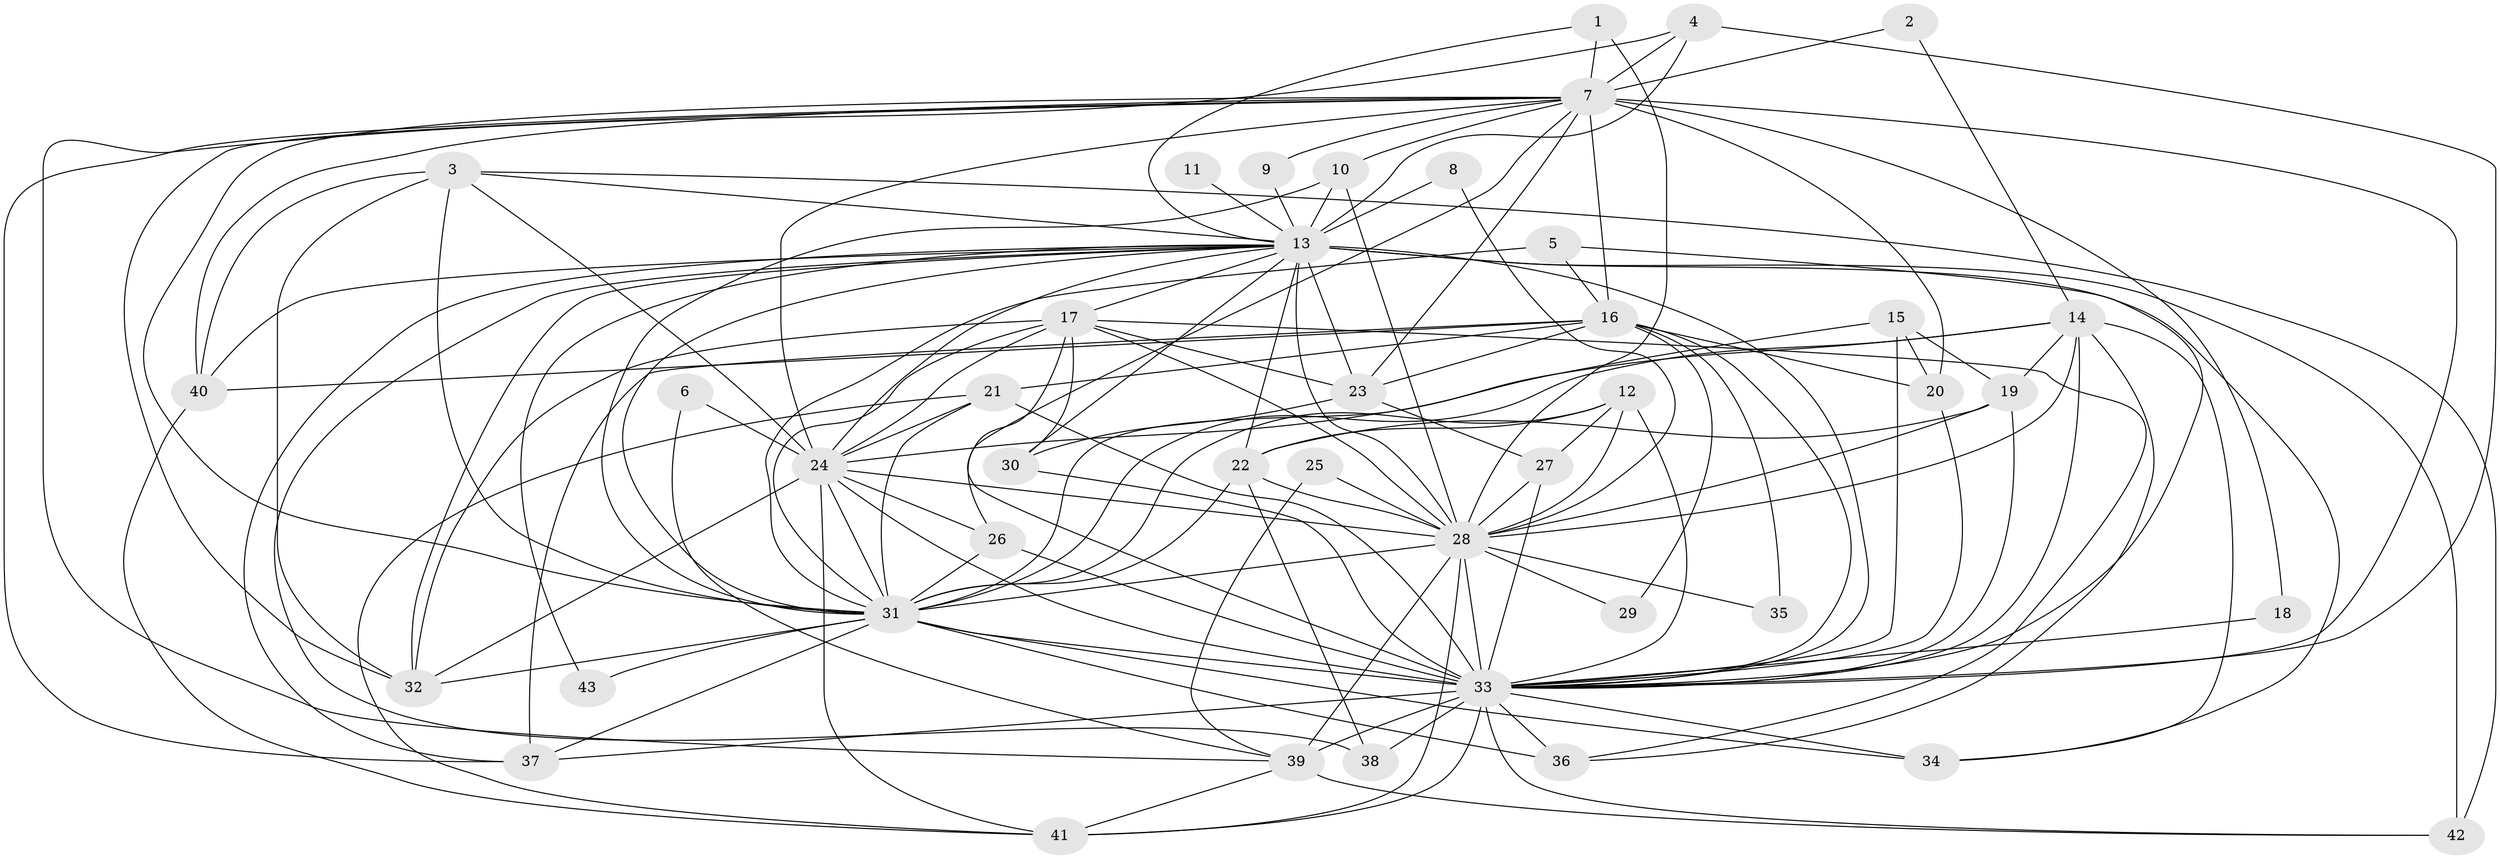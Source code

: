// original degree distribution, {37: 0.006993006993006993, 21: 0.006993006993006993, 19: 0.006993006993006993, 16: 0.013986013986013986, 18: 0.013986013986013986, 35: 0.006993006993006993, 20: 0.006993006993006993, 22: 0.006993006993006993, 28: 0.006993006993006993, 4: 0.09090909090909091, 3: 0.16783216783216784, 2: 0.5804195804195804, 8: 0.013986013986013986, 5: 0.027972027972027972, 9: 0.006993006993006993, 13: 0.006993006993006993, 6: 0.027972027972027972}
// Generated by graph-tools (version 1.1) at 2025/36/03/04/25 23:36:37]
// undirected, 43 vertices, 136 edges
graph export_dot {
  node [color=gray90,style=filled];
  1;
  2;
  3;
  4;
  5;
  6;
  7;
  8;
  9;
  10;
  11;
  12;
  13;
  14;
  15;
  16;
  17;
  18;
  19;
  20;
  21;
  22;
  23;
  24;
  25;
  26;
  27;
  28;
  29;
  30;
  31;
  32;
  33;
  34;
  35;
  36;
  37;
  38;
  39;
  40;
  41;
  42;
  43;
  1 -- 7 [weight=1.0];
  1 -- 13 [weight=1.0];
  1 -- 28 [weight=2.0];
  2 -- 7 [weight=1.0];
  2 -- 14 [weight=1.0];
  3 -- 13 [weight=1.0];
  3 -- 24 [weight=1.0];
  3 -- 31 [weight=1.0];
  3 -- 32 [weight=1.0];
  3 -- 40 [weight=1.0];
  3 -- 42 [weight=1.0];
  4 -- 7 [weight=1.0];
  4 -- 13 [weight=1.0];
  4 -- 33 [weight=1.0];
  4 -- 39 [weight=1.0];
  5 -- 16 [weight=1.0];
  5 -- 31 [weight=1.0];
  5 -- 33 [weight=1.0];
  6 -- 24 [weight=1.0];
  6 -- 39 [weight=1.0];
  7 -- 9 [weight=1.0];
  7 -- 10 [weight=1.0];
  7 -- 16 [weight=3.0];
  7 -- 18 [weight=1.0];
  7 -- 20 [weight=1.0];
  7 -- 23 [weight=1.0];
  7 -- 24 [weight=1.0];
  7 -- 26 [weight=1.0];
  7 -- 31 [weight=1.0];
  7 -- 32 [weight=1.0];
  7 -- 33 [weight=2.0];
  7 -- 37 [weight=1.0];
  7 -- 40 [weight=1.0];
  8 -- 13 [weight=1.0];
  8 -- 28 [weight=1.0];
  9 -- 13 [weight=1.0];
  10 -- 13 [weight=2.0];
  10 -- 28 [weight=1.0];
  10 -- 31 [weight=1.0];
  11 -- 13 [weight=1.0];
  12 -- 22 [weight=1.0];
  12 -- 27 [weight=2.0];
  12 -- 28 [weight=2.0];
  12 -- 31 [weight=1.0];
  12 -- 33 [weight=2.0];
  13 -- 17 [weight=1.0];
  13 -- 22 [weight=1.0];
  13 -- 23 [weight=2.0];
  13 -- 24 [weight=1.0];
  13 -- 28 [weight=5.0];
  13 -- 30 [weight=1.0];
  13 -- 31 [weight=3.0];
  13 -- 32 [weight=1.0];
  13 -- 33 [weight=3.0];
  13 -- 34 [weight=1.0];
  13 -- 37 [weight=1.0];
  13 -- 38 [weight=1.0];
  13 -- 40 [weight=1.0];
  13 -- 42 [weight=3.0];
  13 -- 43 [weight=1.0];
  14 -- 19 [weight=1.0];
  14 -- 24 [weight=1.0];
  14 -- 28 [weight=1.0];
  14 -- 31 [weight=1.0];
  14 -- 33 [weight=1.0];
  14 -- 34 [weight=1.0];
  14 -- 36 [weight=1.0];
  15 -- 19 [weight=1.0];
  15 -- 20 [weight=1.0];
  15 -- 31 [weight=1.0];
  15 -- 33 [weight=1.0];
  16 -- 20 [weight=1.0];
  16 -- 21 [weight=1.0];
  16 -- 23 [weight=1.0];
  16 -- 29 [weight=1.0];
  16 -- 33 [weight=2.0];
  16 -- 35 [weight=1.0];
  16 -- 37 [weight=1.0];
  16 -- 40 [weight=1.0];
  17 -- 23 [weight=1.0];
  17 -- 24 [weight=1.0];
  17 -- 28 [weight=4.0];
  17 -- 30 [weight=1.0];
  17 -- 31 [weight=3.0];
  17 -- 32 [weight=2.0];
  17 -- 33 [weight=2.0];
  17 -- 36 [weight=1.0];
  18 -- 33 [weight=2.0];
  19 -- 22 [weight=1.0];
  19 -- 28 [weight=2.0];
  19 -- 33 [weight=3.0];
  20 -- 33 [weight=1.0];
  21 -- 24 [weight=1.0];
  21 -- 31 [weight=2.0];
  21 -- 33 [weight=1.0];
  21 -- 41 [weight=1.0];
  22 -- 28 [weight=1.0];
  22 -- 31 [weight=1.0];
  22 -- 38 [weight=1.0];
  23 -- 27 [weight=1.0];
  23 -- 30 [weight=1.0];
  24 -- 26 [weight=1.0];
  24 -- 28 [weight=3.0];
  24 -- 31 [weight=3.0];
  24 -- 32 [weight=1.0];
  24 -- 33 [weight=4.0];
  24 -- 41 [weight=1.0];
  25 -- 28 [weight=1.0];
  25 -- 39 [weight=1.0];
  26 -- 31 [weight=1.0];
  26 -- 33 [weight=1.0];
  27 -- 28 [weight=1.0];
  27 -- 33 [weight=2.0];
  28 -- 29 [weight=1.0];
  28 -- 31 [weight=6.0];
  28 -- 33 [weight=9.0];
  28 -- 35 [weight=1.0];
  28 -- 39 [weight=1.0];
  28 -- 41 [weight=1.0];
  30 -- 33 [weight=2.0];
  31 -- 32 [weight=1.0];
  31 -- 33 [weight=7.0];
  31 -- 34 [weight=1.0];
  31 -- 36 [weight=2.0];
  31 -- 37 [weight=1.0];
  31 -- 43 [weight=1.0];
  33 -- 34 [weight=1.0];
  33 -- 36 [weight=1.0];
  33 -- 37 [weight=1.0];
  33 -- 38 [weight=2.0];
  33 -- 39 [weight=4.0];
  33 -- 41 [weight=1.0];
  33 -- 42 [weight=2.0];
  39 -- 41 [weight=1.0];
  39 -- 42 [weight=1.0];
  40 -- 41 [weight=1.0];
}
